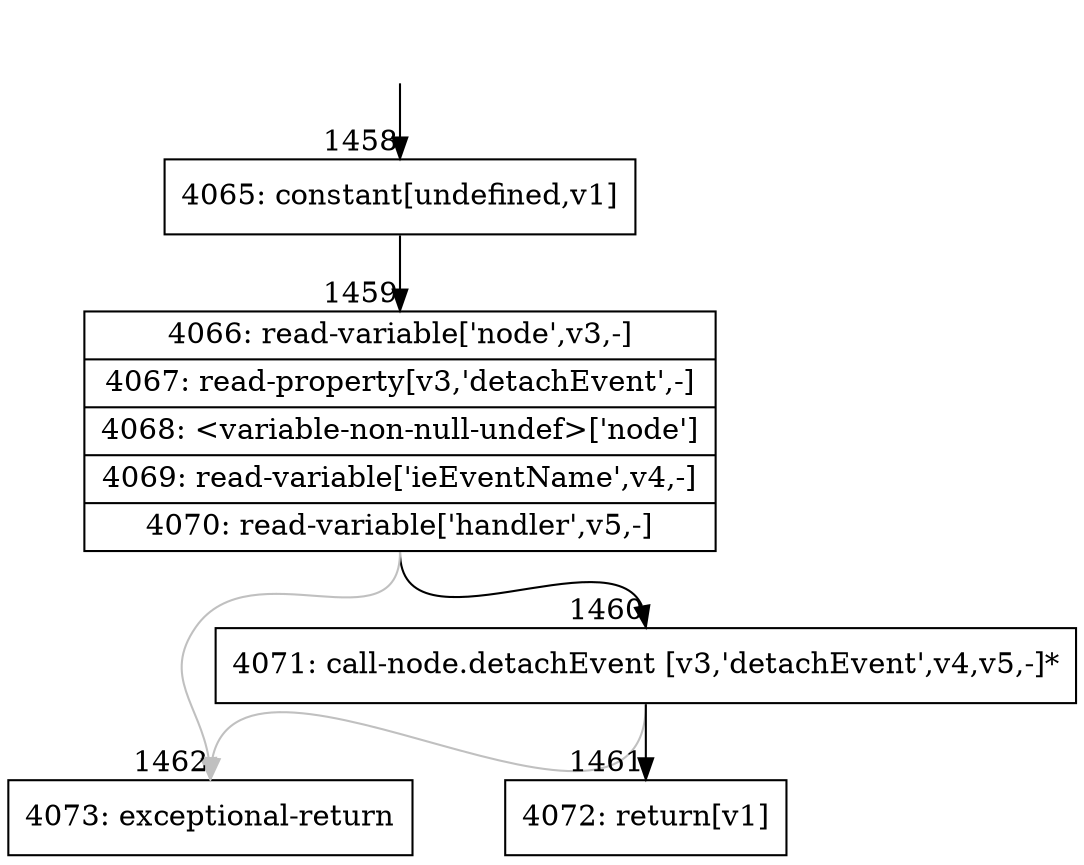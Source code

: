digraph {
rankdir="TD"
BB_entry97[shape=none,label=""];
BB_entry97 -> BB1458 [tailport=s, headport=n, headlabel="    1458"]
BB1458 [shape=record label="{4065: constant[undefined,v1]}" ] 
BB1458 -> BB1459 [tailport=s, headport=n, headlabel="      1459"]
BB1459 [shape=record label="{4066: read-variable['node',v3,-]|4067: read-property[v3,'detachEvent',-]|4068: \<variable-non-null-undef\>['node']|4069: read-variable['ieEventName',v4,-]|4070: read-variable['handler',v5,-]}" ] 
BB1459 -> BB1460 [tailport=s, headport=n, headlabel="      1460"]
BB1459 -> BB1462 [tailport=s, headport=n, color=gray, headlabel="      1462"]
BB1460 [shape=record label="{4071: call-node.detachEvent [v3,'detachEvent',v4,v5,-]*}" ] 
BB1460 -> BB1461 [tailport=s, headport=n, headlabel="      1461"]
BB1460 -> BB1462 [tailport=s, headport=n, color=gray]
BB1461 [shape=record label="{4072: return[v1]}" ] 
BB1462 [shape=record label="{4073: exceptional-return}" ] 
//#$~ 1683
}
